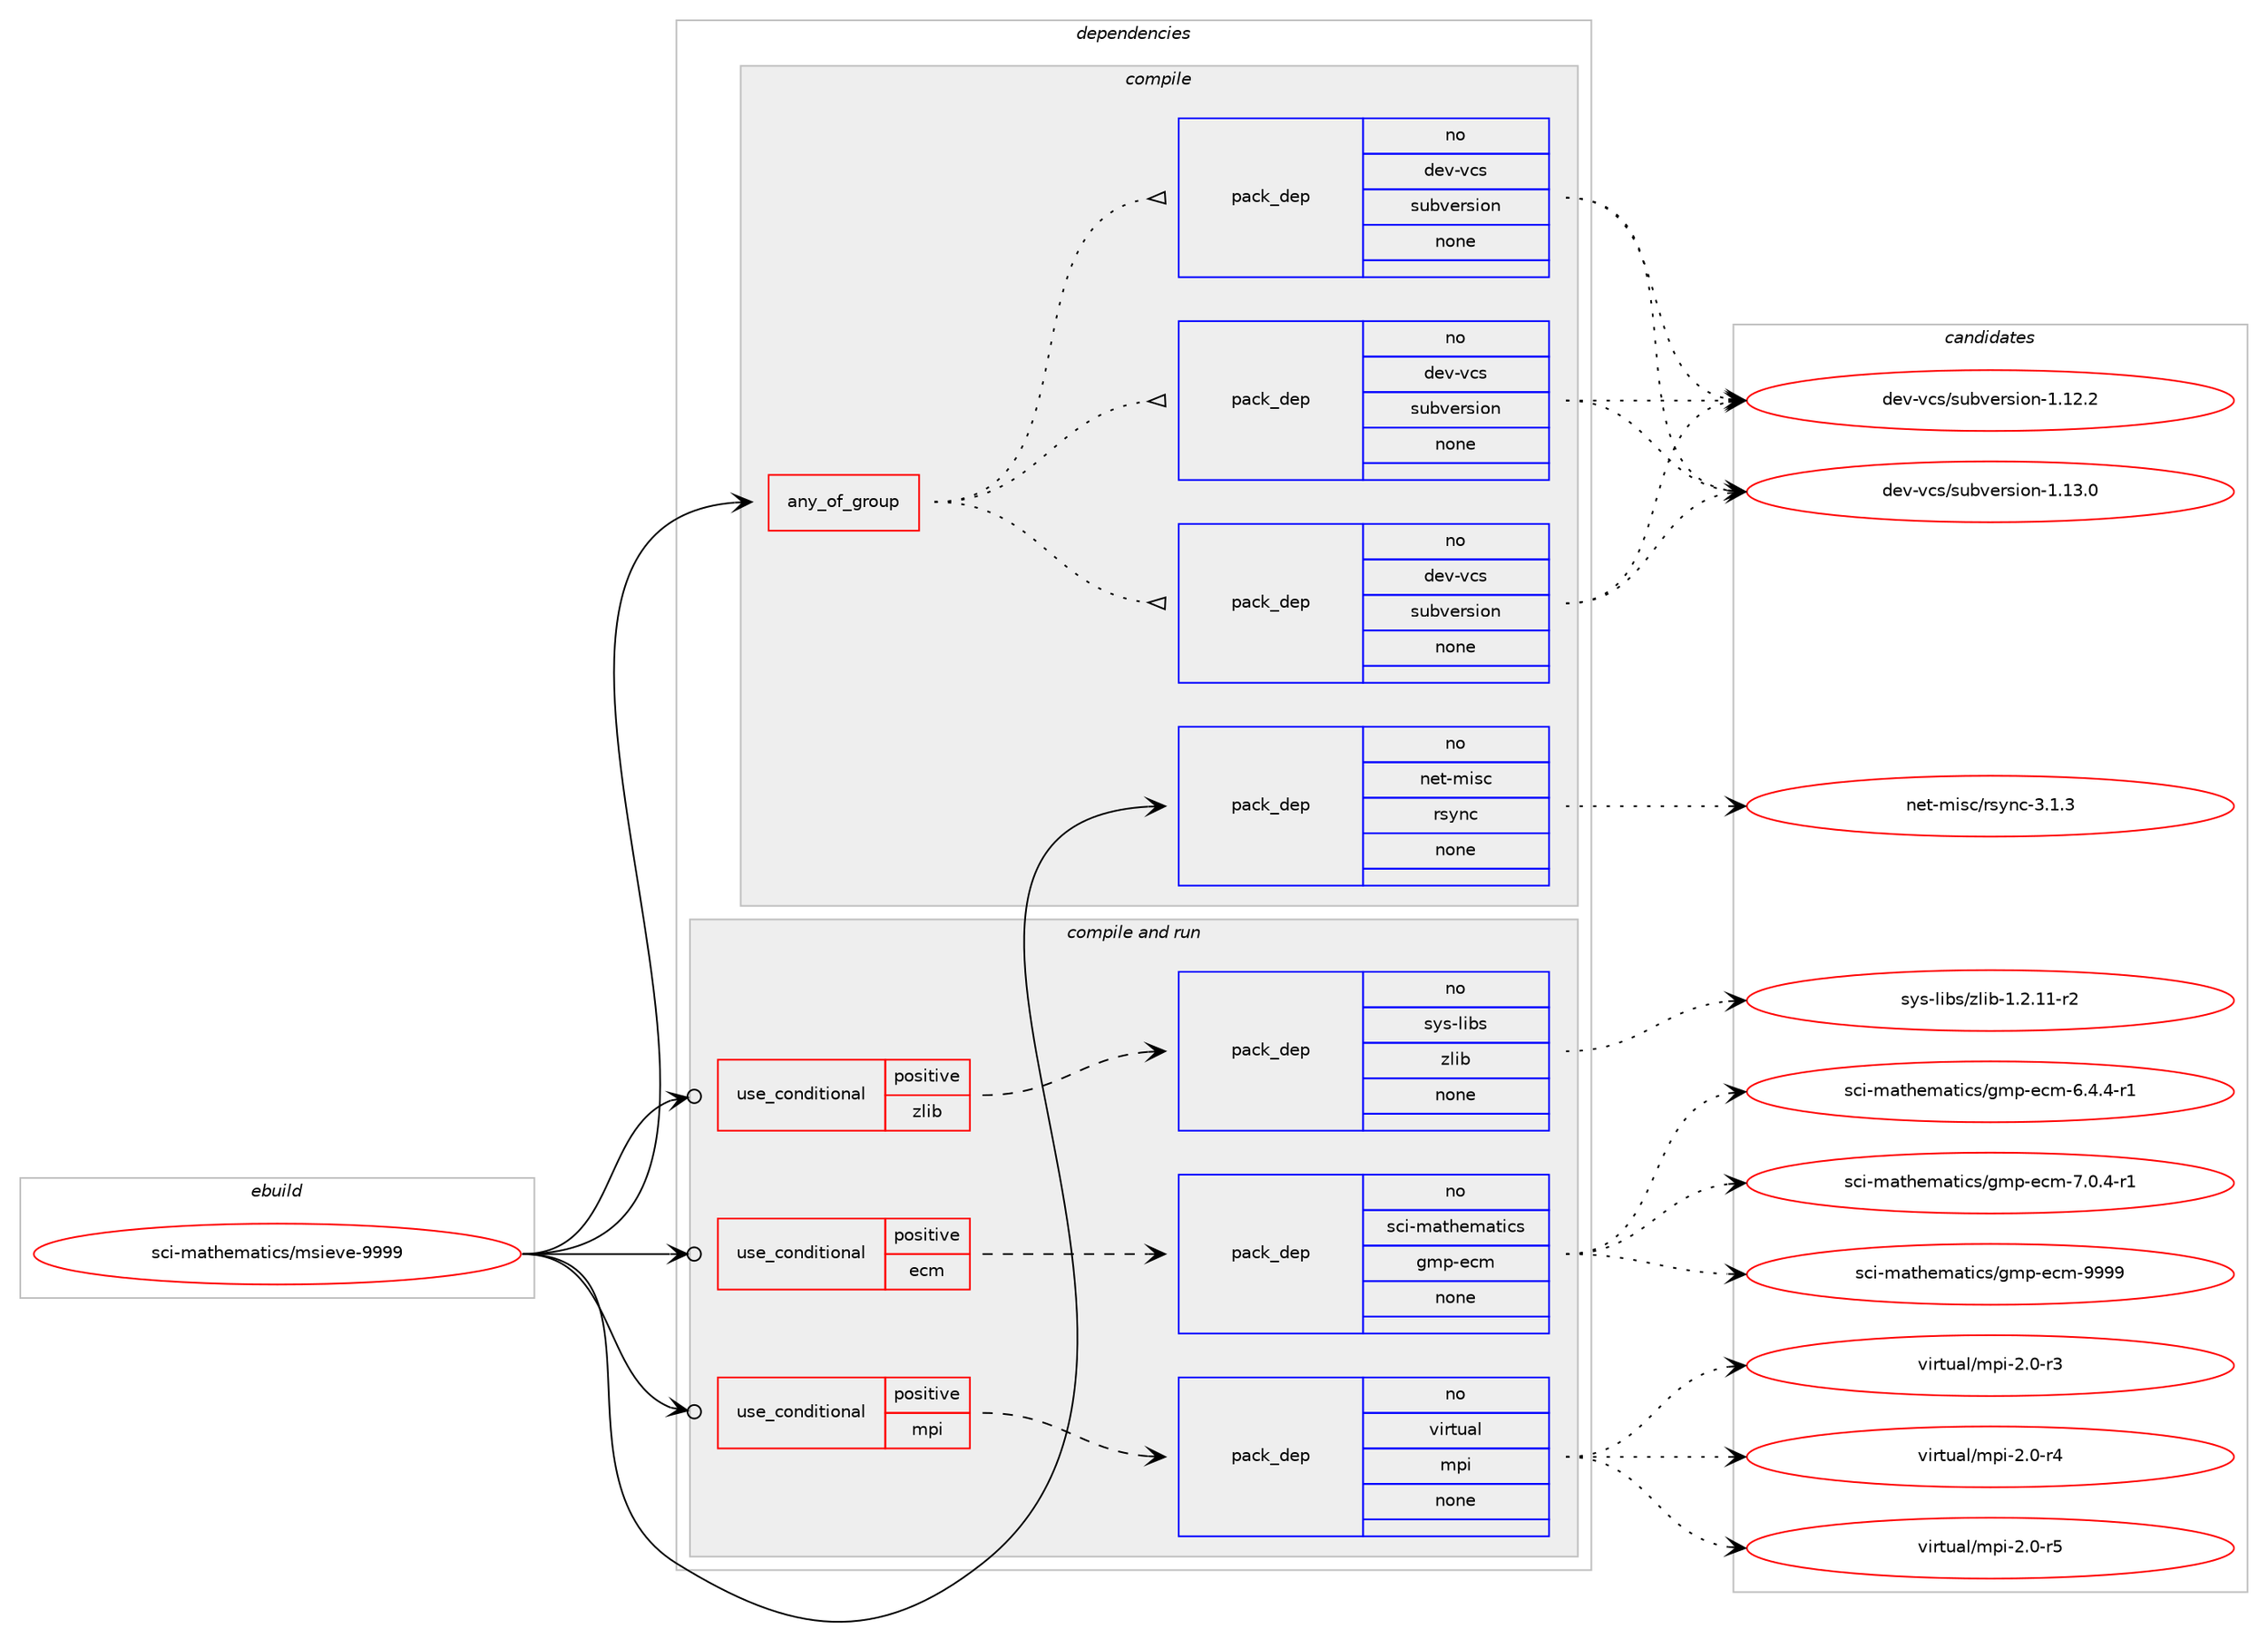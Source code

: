 digraph prolog {

# *************
# Graph options
# *************

newrank=true;
concentrate=true;
compound=true;
graph [rankdir=LR,fontname=Helvetica,fontsize=10,ranksep=1.5];#, ranksep=2.5, nodesep=0.2];
edge  [arrowhead=vee];
node  [fontname=Helvetica,fontsize=10];

# **********
# The ebuild
# **********

subgraph cluster_leftcol {
color=gray;
rank=same;
label=<<i>ebuild</i>>;
id [label="sci-mathematics/msieve-9999", color=red, width=4, href="../sci-mathematics/msieve-9999.svg"];
}

# ****************
# The dependencies
# ****************

subgraph cluster_midcol {
color=gray;
label=<<i>dependencies</i>>;
subgraph cluster_compile {
fillcolor="#eeeeee";
style=filled;
label=<<i>compile</i>>;
subgraph any14718 {
dependency861622 [label=<<TABLE BORDER="0" CELLBORDER="1" CELLSPACING="0" CELLPADDING="4"><TR><TD CELLPADDING="10">any_of_group</TD></TR></TABLE>>, shape=none, color=red];subgraph pack637195 {
dependency861623 [label=<<TABLE BORDER="0" CELLBORDER="1" CELLSPACING="0" CELLPADDING="4" WIDTH="220"><TR><TD ROWSPAN="6" CELLPADDING="30">pack_dep</TD></TR><TR><TD WIDTH="110">no</TD></TR><TR><TD>dev-vcs</TD></TR><TR><TD>subversion</TD></TR><TR><TD>none</TD></TR><TR><TD></TD></TR></TABLE>>, shape=none, color=blue];
}
dependency861622:e -> dependency861623:w [weight=20,style="dotted",arrowhead="oinv"];
subgraph pack637196 {
dependency861624 [label=<<TABLE BORDER="0" CELLBORDER="1" CELLSPACING="0" CELLPADDING="4" WIDTH="220"><TR><TD ROWSPAN="6" CELLPADDING="30">pack_dep</TD></TR><TR><TD WIDTH="110">no</TD></TR><TR><TD>dev-vcs</TD></TR><TR><TD>subversion</TD></TR><TR><TD>none</TD></TR><TR><TD></TD></TR></TABLE>>, shape=none, color=blue];
}
dependency861622:e -> dependency861624:w [weight=20,style="dotted",arrowhead="oinv"];
subgraph pack637197 {
dependency861625 [label=<<TABLE BORDER="0" CELLBORDER="1" CELLSPACING="0" CELLPADDING="4" WIDTH="220"><TR><TD ROWSPAN="6" CELLPADDING="30">pack_dep</TD></TR><TR><TD WIDTH="110">no</TD></TR><TR><TD>dev-vcs</TD></TR><TR><TD>subversion</TD></TR><TR><TD>none</TD></TR><TR><TD></TD></TR></TABLE>>, shape=none, color=blue];
}
dependency861622:e -> dependency861625:w [weight=20,style="dotted",arrowhead="oinv"];
}
id:e -> dependency861622:w [weight=20,style="solid",arrowhead="vee"];
subgraph pack637198 {
dependency861626 [label=<<TABLE BORDER="0" CELLBORDER="1" CELLSPACING="0" CELLPADDING="4" WIDTH="220"><TR><TD ROWSPAN="6" CELLPADDING="30">pack_dep</TD></TR><TR><TD WIDTH="110">no</TD></TR><TR><TD>net-misc</TD></TR><TR><TD>rsync</TD></TR><TR><TD>none</TD></TR><TR><TD></TD></TR></TABLE>>, shape=none, color=blue];
}
id:e -> dependency861626:w [weight=20,style="solid",arrowhead="vee"];
}
subgraph cluster_compileandrun {
fillcolor="#eeeeee";
style=filled;
label=<<i>compile and run</i>>;
subgraph cond209197 {
dependency861627 [label=<<TABLE BORDER="0" CELLBORDER="1" CELLSPACING="0" CELLPADDING="4"><TR><TD ROWSPAN="3" CELLPADDING="10">use_conditional</TD></TR><TR><TD>positive</TD></TR><TR><TD>ecm</TD></TR></TABLE>>, shape=none, color=red];
subgraph pack637199 {
dependency861628 [label=<<TABLE BORDER="0" CELLBORDER="1" CELLSPACING="0" CELLPADDING="4" WIDTH="220"><TR><TD ROWSPAN="6" CELLPADDING="30">pack_dep</TD></TR><TR><TD WIDTH="110">no</TD></TR><TR><TD>sci-mathematics</TD></TR><TR><TD>gmp-ecm</TD></TR><TR><TD>none</TD></TR><TR><TD></TD></TR></TABLE>>, shape=none, color=blue];
}
dependency861627:e -> dependency861628:w [weight=20,style="dashed",arrowhead="vee"];
}
id:e -> dependency861627:w [weight=20,style="solid",arrowhead="odotvee"];
subgraph cond209198 {
dependency861629 [label=<<TABLE BORDER="0" CELLBORDER="1" CELLSPACING="0" CELLPADDING="4"><TR><TD ROWSPAN="3" CELLPADDING="10">use_conditional</TD></TR><TR><TD>positive</TD></TR><TR><TD>mpi</TD></TR></TABLE>>, shape=none, color=red];
subgraph pack637200 {
dependency861630 [label=<<TABLE BORDER="0" CELLBORDER="1" CELLSPACING="0" CELLPADDING="4" WIDTH="220"><TR><TD ROWSPAN="6" CELLPADDING="30">pack_dep</TD></TR><TR><TD WIDTH="110">no</TD></TR><TR><TD>virtual</TD></TR><TR><TD>mpi</TD></TR><TR><TD>none</TD></TR><TR><TD></TD></TR></TABLE>>, shape=none, color=blue];
}
dependency861629:e -> dependency861630:w [weight=20,style="dashed",arrowhead="vee"];
}
id:e -> dependency861629:w [weight=20,style="solid",arrowhead="odotvee"];
subgraph cond209199 {
dependency861631 [label=<<TABLE BORDER="0" CELLBORDER="1" CELLSPACING="0" CELLPADDING="4"><TR><TD ROWSPAN="3" CELLPADDING="10">use_conditional</TD></TR><TR><TD>positive</TD></TR><TR><TD>zlib</TD></TR></TABLE>>, shape=none, color=red];
subgraph pack637201 {
dependency861632 [label=<<TABLE BORDER="0" CELLBORDER="1" CELLSPACING="0" CELLPADDING="4" WIDTH="220"><TR><TD ROWSPAN="6" CELLPADDING="30">pack_dep</TD></TR><TR><TD WIDTH="110">no</TD></TR><TR><TD>sys-libs</TD></TR><TR><TD>zlib</TD></TR><TR><TD>none</TD></TR><TR><TD></TD></TR></TABLE>>, shape=none, color=blue];
}
dependency861631:e -> dependency861632:w [weight=20,style="dashed",arrowhead="vee"];
}
id:e -> dependency861631:w [weight=20,style="solid",arrowhead="odotvee"];
}
subgraph cluster_run {
fillcolor="#eeeeee";
style=filled;
label=<<i>run</i>>;
}
}

# **************
# The candidates
# **************

subgraph cluster_choices {
rank=same;
color=gray;
label=<<i>candidates</i>>;

subgraph choice637195 {
color=black;
nodesep=1;
choice1001011184511899115471151179811810111411510511111045494649504650 [label="dev-vcs/subversion-1.12.2", color=red, width=4,href="../dev-vcs/subversion-1.12.2.svg"];
choice1001011184511899115471151179811810111411510511111045494649514648 [label="dev-vcs/subversion-1.13.0", color=red, width=4,href="../dev-vcs/subversion-1.13.0.svg"];
dependency861623:e -> choice1001011184511899115471151179811810111411510511111045494649504650:w [style=dotted,weight="100"];
dependency861623:e -> choice1001011184511899115471151179811810111411510511111045494649514648:w [style=dotted,weight="100"];
}
subgraph choice637196 {
color=black;
nodesep=1;
choice1001011184511899115471151179811810111411510511111045494649504650 [label="dev-vcs/subversion-1.12.2", color=red, width=4,href="../dev-vcs/subversion-1.12.2.svg"];
choice1001011184511899115471151179811810111411510511111045494649514648 [label="dev-vcs/subversion-1.13.0", color=red, width=4,href="../dev-vcs/subversion-1.13.0.svg"];
dependency861624:e -> choice1001011184511899115471151179811810111411510511111045494649504650:w [style=dotted,weight="100"];
dependency861624:e -> choice1001011184511899115471151179811810111411510511111045494649514648:w [style=dotted,weight="100"];
}
subgraph choice637197 {
color=black;
nodesep=1;
choice1001011184511899115471151179811810111411510511111045494649504650 [label="dev-vcs/subversion-1.12.2", color=red, width=4,href="../dev-vcs/subversion-1.12.2.svg"];
choice1001011184511899115471151179811810111411510511111045494649514648 [label="dev-vcs/subversion-1.13.0", color=red, width=4,href="../dev-vcs/subversion-1.13.0.svg"];
dependency861625:e -> choice1001011184511899115471151179811810111411510511111045494649504650:w [style=dotted,weight="100"];
dependency861625:e -> choice1001011184511899115471151179811810111411510511111045494649514648:w [style=dotted,weight="100"];
}
subgraph choice637198 {
color=black;
nodesep=1;
choice11010111645109105115994711411512111099455146494651 [label="net-misc/rsync-3.1.3", color=red, width=4,href="../net-misc/rsync-3.1.3.svg"];
dependency861626:e -> choice11010111645109105115994711411512111099455146494651:w [style=dotted,weight="100"];
}
subgraph choice637199 {
color=black;
nodesep=1;
choice11599105451099711610410110997116105991154710310911245101991094554465246524511449 [label="sci-mathematics/gmp-ecm-6.4.4-r1", color=red, width=4,href="../sci-mathematics/gmp-ecm-6.4.4-r1.svg"];
choice11599105451099711610410110997116105991154710310911245101991094555464846524511449 [label="sci-mathematics/gmp-ecm-7.0.4-r1", color=red, width=4,href="../sci-mathematics/gmp-ecm-7.0.4-r1.svg"];
choice11599105451099711610410110997116105991154710310911245101991094557575757 [label="sci-mathematics/gmp-ecm-9999", color=red, width=4,href="../sci-mathematics/gmp-ecm-9999.svg"];
dependency861628:e -> choice11599105451099711610410110997116105991154710310911245101991094554465246524511449:w [style=dotted,weight="100"];
dependency861628:e -> choice11599105451099711610410110997116105991154710310911245101991094555464846524511449:w [style=dotted,weight="100"];
dependency861628:e -> choice11599105451099711610410110997116105991154710310911245101991094557575757:w [style=dotted,weight="100"];
}
subgraph choice637200 {
color=black;
nodesep=1;
choice1181051141161179710847109112105455046484511451 [label="virtual/mpi-2.0-r3", color=red, width=4,href="../virtual/mpi-2.0-r3.svg"];
choice1181051141161179710847109112105455046484511452 [label="virtual/mpi-2.0-r4", color=red, width=4,href="../virtual/mpi-2.0-r4.svg"];
choice1181051141161179710847109112105455046484511453 [label="virtual/mpi-2.0-r5", color=red, width=4,href="../virtual/mpi-2.0-r5.svg"];
dependency861630:e -> choice1181051141161179710847109112105455046484511451:w [style=dotted,weight="100"];
dependency861630:e -> choice1181051141161179710847109112105455046484511452:w [style=dotted,weight="100"];
dependency861630:e -> choice1181051141161179710847109112105455046484511453:w [style=dotted,weight="100"];
}
subgraph choice637201 {
color=black;
nodesep=1;
choice11512111545108105981154712210810598454946504649494511450 [label="sys-libs/zlib-1.2.11-r2", color=red, width=4,href="../sys-libs/zlib-1.2.11-r2.svg"];
dependency861632:e -> choice11512111545108105981154712210810598454946504649494511450:w [style=dotted,weight="100"];
}
}

}
